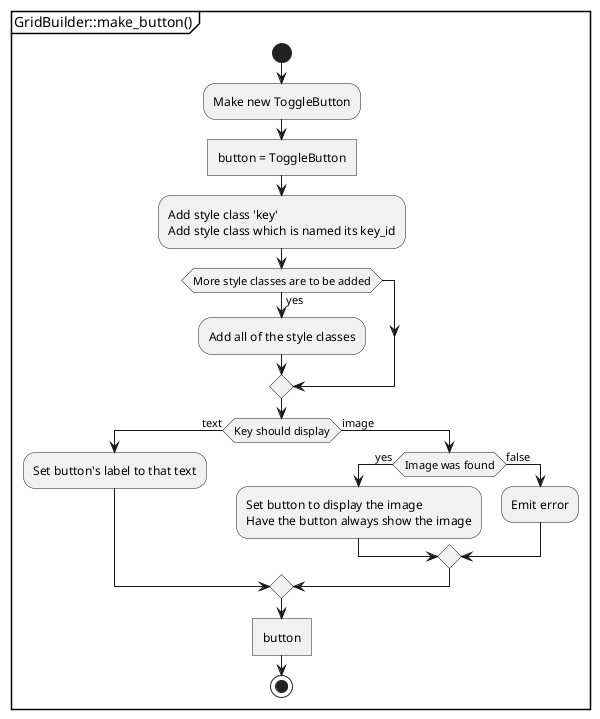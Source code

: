 @startuml grid_builder_make_button

partition "GridBuilder::make_button()"{
  start
  :Make new ToggleButton;
  :button = ToggleButton]
  :Add style class 'key'
  Add style class which is named its key_id;

  if (More style classes are to be added) then (yes)
    :Add all of the style classes;
  endif
  if (Key should display) then (text)
    :Set button's label to that text;
  else (image)
    if (Image was found) then (yes)
      :Set button to display the image
      Have the button always show the image;
    else (false)
      :Emit error;
    endif
  endif
  :button]
  stop
}
@enduml
